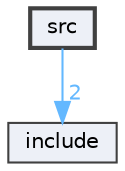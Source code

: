 digraph "src"
{
 // INTERACTIVE_SVG=YES
 // LATEX_PDF_SIZE
  bgcolor="transparent";
  edge [fontname=Helvetica,fontsize=10,labelfontname=Helvetica,labelfontsize=10];
  node [fontname=Helvetica,fontsize=10,shape=box,height=0.2,width=0.4];
  compound=true
  dir_68267d1309a1af8e8297ef4c3efbcdba [label="src", fillcolor="#edf0f7", color="grey25", style="filled,bold", URL="dir_68267d1309a1af8e8297ef4c3efbcdba.html",tooltip=""];
  dir_d44c64559bbebec7f509842c48db8b23 [label="include", fillcolor="#edf0f7", color="grey25", style="filled", URL="dir_d44c64559bbebec7f509842c48db8b23.html",tooltip=""];
  dir_68267d1309a1af8e8297ef4c3efbcdba->dir_d44c64559bbebec7f509842c48db8b23 [headlabel="2", labeldistance=1.5 headhref="dir_000001_000000.html" href="dir_000001_000000.html" color="steelblue1" fontcolor="steelblue1"];
}
